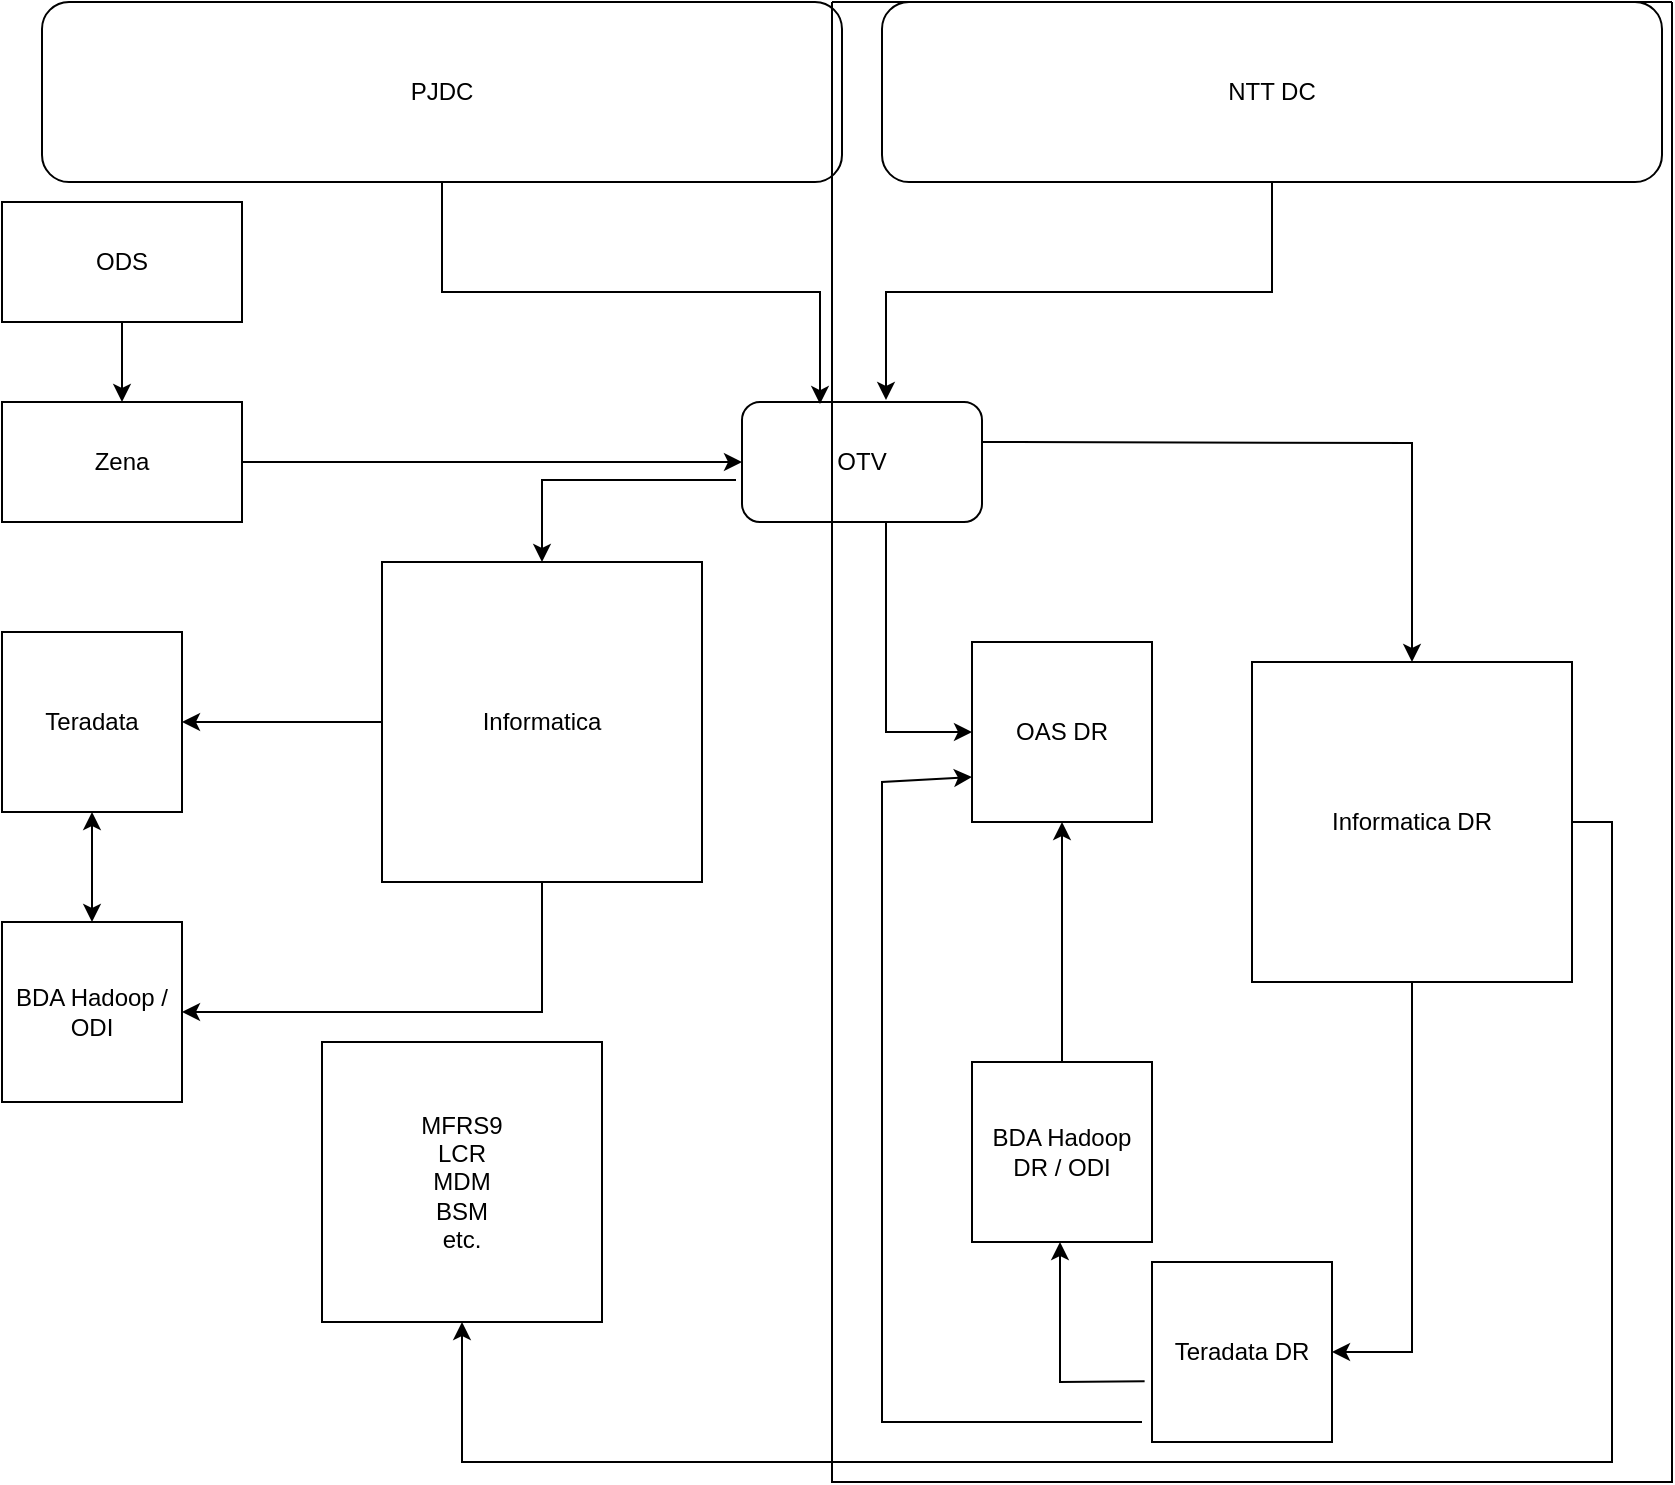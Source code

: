<mxfile version="28.1.1">
  <diagram name="Page-1" id="LUJuUTMNPfbitzWxHM4i">
    <mxGraphModel dx="1101" dy="865" grid="1" gridSize="10" guides="1" tooltips="1" connect="1" arrows="1" fold="1" page="1" pageScale="1" pageWidth="850" pageHeight="1100" math="0" shadow="0">
      <root>
        <mxCell id="0" />
        <mxCell id="1" parent="0" />
        <mxCell id="jkWsBQ8mV7YnTk1FmtEv-1" value="Informatica" style="whiteSpace=wrap;html=1;aspect=fixed;" parent="1" vertex="1">
          <mxGeometry x="200" y="310" width="160" height="160" as="geometry" />
        </mxCell>
        <mxCell id="jkWsBQ8mV7YnTk1FmtEv-32" style="edgeStyle=orthogonalEdgeStyle;rounded=0;orthogonalLoop=1;jettySize=auto;html=1;entryX=0.5;entryY=1;entryDx=0;entryDy=0;exitX=1;exitY=0.5;exitDx=0;exitDy=0;" parent="1" source="jkWsBQ8mV7YnTk1FmtEv-2" target="jkWsBQ8mV7YnTk1FmtEv-15" edge="1">
          <mxGeometry relative="1" as="geometry">
            <Array as="points">
              <mxPoint x="815" y="440" />
              <mxPoint x="815" y="760" />
              <mxPoint x="240" y="760" />
            </Array>
          </mxGeometry>
        </mxCell>
        <mxCell id="jkWsBQ8mV7YnTk1FmtEv-3" value="PJDC" style="rounded=1;whiteSpace=wrap;html=1;" parent="1" vertex="1">
          <mxGeometry x="30" y="30" width="400" height="90" as="geometry" />
        </mxCell>
        <mxCell id="jkWsBQ8mV7YnTk1FmtEv-4" value="NTT DC" style="rounded=1;whiteSpace=wrap;html=1;" parent="1" vertex="1">
          <mxGeometry x="450" y="30" width="390" height="90" as="geometry" />
        </mxCell>
        <mxCell id="jkWsBQ8mV7YnTk1FmtEv-5" value="Zena" style="rounded=0;whiteSpace=wrap;html=1;" parent="1" vertex="1">
          <mxGeometry x="10" y="230" width="120" height="60" as="geometry" />
        </mxCell>
        <mxCell id="jkWsBQ8mV7YnTk1FmtEv-14" value="Teradata" style="whiteSpace=wrap;html=1;aspect=fixed;" parent="1" vertex="1">
          <mxGeometry x="10" y="345" width="90" height="90" as="geometry" />
        </mxCell>
        <mxCell id="jkWsBQ8mV7YnTk1FmtEv-15" value="MFRS9&lt;div&gt;LCR&lt;/div&gt;&lt;div&gt;MDM&lt;/div&gt;&lt;div&gt;BSM&lt;/div&gt;&lt;div&gt;etc.&lt;/div&gt;" style="whiteSpace=wrap;html=1;aspect=fixed;" parent="1" vertex="1">
          <mxGeometry x="170" y="550" width="140" height="140" as="geometry" />
        </mxCell>
        <mxCell id="jkWsBQ8mV7YnTk1FmtEv-28" style="edgeStyle=orthogonalEdgeStyle;rounded=0;orthogonalLoop=1;jettySize=auto;html=1;exitX=-0.025;exitY=0.65;exitDx=0;exitDy=0;exitPerimeter=0;" parent="1" source="jkWsBQ8mV7YnTk1FmtEv-6" target="jkWsBQ8mV7YnTk1FmtEv-1" edge="1">
          <mxGeometry relative="1" as="geometry" />
        </mxCell>
        <mxCell id="jkWsBQ8mV7YnTk1FmtEv-30" style="edgeStyle=orthogonalEdgeStyle;rounded=0;orthogonalLoop=1;jettySize=auto;html=1;" parent="1" target="jkWsBQ8mV7YnTk1FmtEv-2" edge="1">
          <mxGeometry relative="1" as="geometry">
            <mxPoint x="500" y="250" as="sourcePoint" />
          </mxGeometry>
        </mxCell>
        <mxCell id="jkWsBQ8mV7YnTk1FmtEv-6" value="OTV" style="rounded=1;whiteSpace=wrap;html=1;" parent="1" vertex="1">
          <mxGeometry x="380" y="230" width="120" height="60" as="geometry" />
        </mxCell>
        <mxCell id="jkWsBQ8mV7YnTk1FmtEv-24" style="edgeStyle=orthogonalEdgeStyle;rounded=0;orthogonalLoop=1;jettySize=auto;html=1;exitX=0.5;exitY=1;exitDx=0;exitDy=0;entryX=0.325;entryY=0.017;entryDx=0;entryDy=0;entryPerimeter=0;" parent="1" source="jkWsBQ8mV7YnTk1FmtEv-3" target="jkWsBQ8mV7YnTk1FmtEv-6" edge="1">
          <mxGeometry relative="1" as="geometry" />
        </mxCell>
        <mxCell id="jkWsBQ8mV7YnTk1FmtEv-26" style="edgeStyle=orthogonalEdgeStyle;rounded=0;orthogonalLoop=1;jettySize=auto;html=1;exitX=0.5;exitY=1;exitDx=0;exitDy=0;entryX=0.6;entryY=-0.017;entryDx=0;entryDy=0;entryPerimeter=0;" parent="1" source="jkWsBQ8mV7YnTk1FmtEv-4" target="jkWsBQ8mV7YnTk1FmtEv-6" edge="1">
          <mxGeometry relative="1" as="geometry" />
        </mxCell>
        <mxCell id="jkWsBQ8mV7YnTk1FmtEv-33" value="" style="swimlane;startSize=0;" parent="1" vertex="1">
          <mxGeometry x="425" y="30" width="420" height="740" as="geometry" />
        </mxCell>
        <mxCell id="gM-Q5fPbT44S93H6a9Tg-14" value="BDA Hadoop DR / ODI" style="whiteSpace=wrap;html=1;aspect=fixed;" vertex="1" parent="jkWsBQ8mV7YnTk1FmtEv-33">
          <mxGeometry x="70" y="530" width="90" height="90" as="geometry" />
        </mxCell>
        <mxCell id="jkWsBQ8mV7YnTk1FmtEv-12" value="Teradata DR" style="whiteSpace=wrap;html=1;aspect=fixed;" parent="jkWsBQ8mV7YnTk1FmtEv-33" vertex="1">
          <mxGeometry x="160" y="630" width="90" height="90" as="geometry" />
        </mxCell>
        <mxCell id="gM-Q5fPbT44S93H6a9Tg-26" value="OAS DR" style="whiteSpace=wrap;html=1;aspect=fixed;" vertex="1" parent="jkWsBQ8mV7YnTk1FmtEv-33">
          <mxGeometry x="70" y="320" width="90" height="90" as="geometry" />
        </mxCell>
        <mxCell id="jkWsBQ8mV7YnTk1FmtEv-2" value="Informatica DR" style="whiteSpace=wrap;html=1;aspect=fixed;" parent="jkWsBQ8mV7YnTk1FmtEv-33" vertex="1">
          <mxGeometry x="210" y="330" width="160" height="160" as="geometry" />
        </mxCell>
        <mxCell id="gM-Q5fPbT44S93H6a9Tg-18" value="" style="endArrow=classic;html=1;rounded=0;exitX=0.5;exitY=0;exitDx=0;exitDy=0;entryX=0.5;entryY=1;entryDx=0;entryDy=0;" edge="1" parent="jkWsBQ8mV7YnTk1FmtEv-33" source="gM-Q5fPbT44S93H6a9Tg-14" target="gM-Q5fPbT44S93H6a9Tg-26">
          <mxGeometry width="50" height="50" relative="1" as="geometry">
            <mxPoint x="92" y="400" as="sourcePoint" />
            <mxPoint x="122" y="400" as="targetPoint" />
            <Array as="points" />
          </mxGeometry>
        </mxCell>
        <mxCell id="gM-Q5fPbT44S93H6a9Tg-28" value="" style="endArrow=classic;html=1;rounded=0;exitX=-0.041;exitY=0.663;exitDx=0;exitDy=0;exitPerimeter=0;" edge="1" parent="jkWsBQ8mV7YnTk1FmtEv-33" source="jkWsBQ8mV7YnTk1FmtEv-12">
          <mxGeometry width="50" height="50" relative="1" as="geometry">
            <mxPoint x="114.41" y="720" as="sourcePoint" />
            <mxPoint x="114" y="620" as="targetPoint" />
            <Array as="points">
              <mxPoint x="114" y="690" />
            </Array>
          </mxGeometry>
        </mxCell>
        <mxCell id="gM-Q5fPbT44S93H6a9Tg-29" value="" style="endArrow=classic;html=1;rounded=0;exitX=0.5;exitY=1;exitDx=0;exitDy=0;entryX=1;entryY=0.5;entryDx=0;entryDy=0;" edge="1" parent="jkWsBQ8mV7YnTk1FmtEv-33" source="jkWsBQ8mV7YnTk1FmtEv-2" target="jkWsBQ8mV7YnTk1FmtEv-12">
          <mxGeometry width="50" height="50" relative="1" as="geometry">
            <mxPoint x="295" y="590" as="sourcePoint" />
            <mxPoint x="345" y="540" as="targetPoint" />
            <Array as="points">
              <mxPoint x="290" y="675" />
            </Array>
          </mxGeometry>
        </mxCell>
        <mxCell id="gM-Q5fPbT44S93H6a9Tg-33" value="" style="endArrow=classic;html=1;rounded=0;entryX=0;entryY=0.75;entryDx=0;entryDy=0;" edge="1" parent="jkWsBQ8mV7YnTk1FmtEv-33" target="gM-Q5fPbT44S93H6a9Tg-26">
          <mxGeometry width="50" height="50" relative="1" as="geometry">
            <mxPoint x="155" y="710" as="sourcePoint" />
            <mxPoint x="65" y="390" as="targetPoint" />
            <Array as="points">
              <mxPoint x="25" y="710" />
              <mxPoint x="25" y="390" />
            </Array>
          </mxGeometry>
        </mxCell>
        <mxCell id="gM-Q5fPbT44S93H6a9Tg-1" value="BDA Hadoop / ODI" style="whiteSpace=wrap;html=1;aspect=fixed;" vertex="1" parent="1">
          <mxGeometry x="10" y="490" width="90" height="90" as="geometry" />
        </mxCell>
        <mxCell id="gM-Q5fPbT44S93H6a9Tg-2" style="edgeStyle=orthogonalEdgeStyle;rounded=0;orthogonalLoop=1;jettySize=auto;html=1;exitX=0;exitY=0.5;exitDx=0;exitDy=0;entryX=1;entryY=0.5;entryDx=0;entryDy=0;" edge="1" parent="1" source="jkWsBQ8mV7YnTk1FmtEv-1" target="jkWsBQ8mV7YnTk1FmtEv-14">
          <mxGeometry relative="1" as="geometry">
            <mxPoint x="120" y="430" as="sourcePoint" />
            <mxPoint x="60" y="530" as="targetPoint" />
          </mxGeometry>
        </mxCell>
        <mxCell id="gM-Q5fPbT44S93H6a9Tg-4" style="edgeStyle=orthogonalEdgeStyle;rounded=0;orthogonalLoop=1;jettySize=auto;html=1;exitX=0.5;exitY=1;exitDx=0;exitDy=0;entryX=1;entryY=0.5;entryDx=0;entryDy=0;" edge="1" parent="1" source="jkWsBQ8mV7YnTk1FmtEv-1" target="gM-Q5fPbT44S93H6a9Tg-1">
          <mxGeometry relative="1" as="geometry">
            <mxPoint x="201" y="484" as="sourcePoint" />
            <mxPoint x="140" y="490" as="targetPoint" />
          </mxGeometry>
        </mxCell>
        <mxCell id="gM-Q5fPbT44S93H6a9Tg-11" style="edgeStyle=orthogonalEdgeStyle;rounded=0;orthogonalLoop=1;jettySize=auto;html=1;exitX=0.5;exitY=1;exitDx=0;exitDy=0;entryX=0.5;entryY=0;entryDx=0;entryDy=0;" edge="1" parent="1" source="gM-Q5fPbT44S93H6a9Tg-5" target="jkWsBQ8mV7YnTk1FmtEv-5">
          <mxGeometry relative="1" as="geometry" />
        </mxCell>
        <mxCell id="gM-Q5fPbT44S93H6a9Tg-5" value="ODS" style="rounded=0;whiteSpace=wrap;html=1;" vertex="1" parent="1">
          <mxGeometry x="10" y="130" width="120" height="60" as="geometry" />
        </mxCell>
        <mxCell id="gM-Q5fPbT44S93H6a9Tg-7" value="" style="endArrow=classic;html=1;rounded=0;entryX=0;entryY=0.5;entryDx=0;entryDy=0;exitX=1;exitY=0.5;exitDx=0;exitDy=0;" edge="1" parent="1" source="jkWsBQ8mV7YnTk1FmtEv-5" target="jkWsBQ8mV7YnTk1FmtEv-6">
          <mxGeometry width="50" height="50" relative="1" as="geometry">
            <mxPoint x="140" y="280" as="sourcePoint" />
            <mxPoint x="180" y="210" as="targetPoint" />
            <Array as="points" />
          </mxGeometry>
        </mxCell>
        <mxCell id="gM-Q5fPbT44S93H6a9Tg-12" value="" style="endArrow=classic;startArrow=classic;html=1;rounded=0;exitX=0.5;exitY=0;exitDx=0;exitDy=0;entryX=0.5;entryY=1;entryDx=0;entryDy=0;" edge="1" parent="1" source="gM-Q5fPbT44S93H6a9Tg-1" target="jkWsBQ8mV7YnTk1FmtEv-14">
          <mxGeometry width="50" height="50" relative="1" as="geometry">
            <mxPoint x="10" y="485" as="sourcePoint" />
            <mxPoint x="60" y="435" as="targetPoint" />
          </mxGeometry>
        </mxCell>
        <mxCell id="gM-Q5fPbT44S93H6a9Tg-27" value="" style="endArrow=classic;html=1;rounded=0;entryX=0;entryY=0.5;entryDx=0;entryDy=0;" edge="1" parent="1" target="gM-Q5fPbT44S93H6a9Tg-26">
          <mxGeometry width="50" height="50" relative="1" as="geometry">
            <mxPoint x="452" y="290" as="sourcePoint" />
            <mxPoint x="520" y="440" as="targetPoint" />
            <Array as="points">
              <mxPoint x="452" y="395" />
            </Array>
          </mxGeometry>
        </mxCell>
      </root>
    </mxGraphModel>
  </diagram>
</mxfile>
